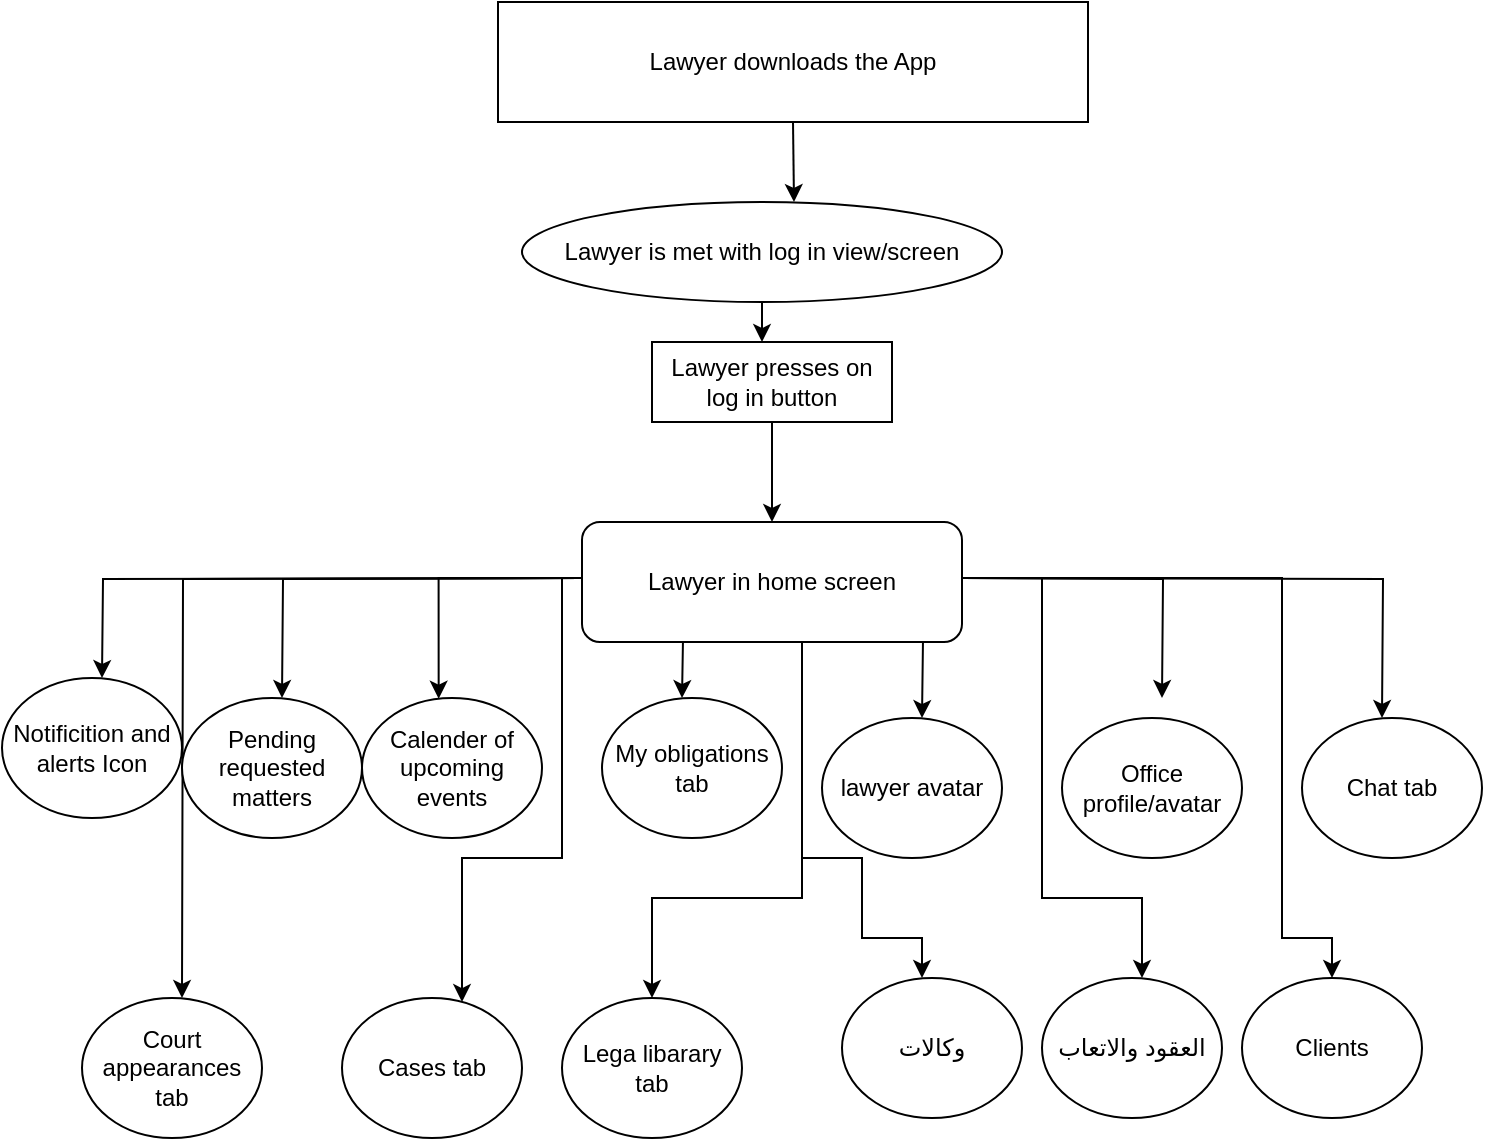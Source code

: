 <mxfile version="24.3.1" type="github" pages="10">
  <diagram name="BigPicture" id="qfa_Cv2fE3JtLc8KQ3pW">
    <mxGraphModel dx="989" dy="541" grid="1" gridSize="10" guides="1" tooltips="1" connect="1" arrows="1" fold="1" page="1" pageScale="1" pageWidth="850" pageHeight="1100" math="0" shadow="0">
      <root>
        <mxCell id="0" />
        <mxCell id="1" parent="0" />
        <mxCell id="ojkq9hHZAjixN1rS2joM-1" value="Lawyer downloads the App" style="rounded=0;whiteSpace=wrap;html=1;" vertex="1" parent="1">
          <mxGeometry x="278" y="20" width="295" height="60" as="geometry" />
        </mxCell>
        <mxCell id="ojkq9hHZAjixN1rS2joM-2" value="" style="endArrow=classic;html=1;rounded=0;exitX=0.5;exitY=1;exitDx=0;exitDy=0;" edge="1" parent="1" source="ojkq9hHZAjixN1rS2joM-1">
          <mxGeometry width="50" height="50" relative="1" as="geometry">
            <mxPoint x="410" y="160" as="sourcePoint" />
            <mxPoint x="426" y="120" as="targetPoint" />
          </mxGeometry>
        </mxCell>
        <mxCell id="ojkq9hHZAjixN1rS2joM-3" value="Lawyer is met with log in view/screen" style="ellipse;whiteSpace=wrap;html=1;" vertex="1" parent="1">
          <mxGeometry x="290" y="120" width="240" height="50" as="geometry" />
        </mxCell>
        <mxCell id="U8OB6Dw8a2SlmDT38R1X-1" value="" style="endArrow=classic;html=1;rounded=0;exitX=0.5;exitY=1;exitDx=0;exitDy=0;" edge="1" parent="1" source="ojkq9hHZAjixN1rS2joM-3">
          <mxGeometry width="50" height="50" relative="1" as="geometry">
            <mxPoint x="410" y="290" as="sourcePoint" />
            <mxPoint x="410" y="190" as="targetPoint" />
          </mxGeometry>
        </mxCell>
        <mxCell id="U8OB6Dw8a2SlmDT38R1X-17" style="edgeStyle=orthogonalEdgeStyle;rounded=0;orthogonalLoop=1;jettySize=auto;html=1;" edge="1" parent="1">
          <mxGeometry relative="1" as="geometry">
            <mxPoint x="80" y="358" as="targetPoint" />
            <mxPoint x="320" y="308" as="sourcePoint" />
          </mxGeometry>
        </mxCell>
        <mxCell id="U8OB6Dw8a2SlmDT38R1X-18" style="edgeStyle=orthogonalEdgeStyle;rounded=0;orthogonalLoop=1;jettySize=auto;html=1;" edge="1" parent="1">
          <mxGeometry relative="1" as="geometry">
            <mxPoint x="170" y="368" as="targetPoint" />
            <mxPoint x="320" y="308" as="sourcePoint" />
          </mxGeometry>
        </mxCell>
        <mxCell id="U8OB6Dw8a2SlmDT38R1X-19" style="edgeStyle=orthogonalEdgeStyle;rounded=0;orthogonalLoop=1;jettySize=auto;html=1;entryX=0.426;entryY=0.005;entryDx=0;entryDy=0;entryPerimeter=0;" edge="1" parent="1" target="U8OB6Dw8a2SlmDT38R1X-22">
          <mxGeometry relative="1" as="geometry">
            <mxPoint x="250" y="368" as="targetPoint" />
            <mxPoint x="320" y="308" as="sourcePoint" />
            <Array as="points">
              <mxPoint x="248" y="308" />
            </Array>
          </mxGeometry>
        </mxCell>
        <mxCell id="U8OB6Dw8a2SlmDT38R1X-23" style="edgeStyle=orthogonalEdgeStyle;rounded=0;orthogonalLoop=1;jettySize=auto;html=1;" edge="1" parent="1">
          <mxGeometry relative="1" as="geometry">
            <mxPoint x="370" y="368" as="targetPoint" />
            <mxPoint x="415" y="338" as="sourcePoint" />
          </mxGeometry>
        </mxCell>
        <mxCell id="U8OB6Dw8a2SlmDT38R1X-25" style="edgeStyle=orthogonalEdgeStyle;rounded=0;orthogonalLoop=1;jettySize=auto;html=1;" edge="1" parent="1">
          <mxGeometry relative="1" as="geometry">
            <mxPoint x="490" y="378" as="targetPoint" />
            <mxPoint x="415" y="338" as="sourcePoint" />
          </mxGeometry>
        </mxCell>
        <mxCell id="U8OB6Dw8a2SlmDT38R1X-27" style="edgeStyle=orthogonalEdgeStyle;rounded=0;orthogonalLoop=1;jettySize=auto;html=1;" edge="1" parent="1">
          <mxGeometry relative="1" as="geometry">
            <mxPoint x="610" y="368" as="targetPoint" />
            <mxPoint x="510" y="308" as="sourcePoint" />
          </mxGeometry>
        </mxCell>
        <mxCell id="U8OB6Dw8a2SlmDT38R1X-29" style="edgeStyle=orthogonalEdgeStyle;rounded=0;orthogonalLoop=1;jettySize=auto;html=1;" edge="1" parent="1">
          <mxGeometry relative="1" as="geometry">
            <mxPoint x="720" y="378" as="targetPoint" />
            <mxPoint x="510" y="308" as="sourcePoint" />
          </mxGeometry>
        </mxCell>
        <mxCell id="U8OB6Dw8a2SlmDT38R1X-31" style="edgeStyle=orthogonalEdgeStyle;rounded=0;orthogonalLoop=1;jettySize=auto;html=1;" edge="1" parent="1">
          <mxGeometry relative="1" as="geometry">
            <mxPoint x="120" y="518" as="targetPoint" />
            <mxPoint x="320" y="308" as="sourcePoint" />
          </mxGeometry>
        </mxCell>
        <mxCell id="U8OB6Dw8a2SlmDT38R1X-35" style="edgeStyle=orthogonalEdgeStyle;rounded=0;orthogonalLoop=1;jettySize=auto;html=1;" edge="1" parent="1" target="U8OB6Dw8a2SlmDT38R1X-33">
          <mxGeometry relative="1" as="geometry">
            <mxPoint x="310" y="508" as="targetPoint" />
            <mxPoint x="320" y="308" as="sourcePoint" />
            <Array as="points">
              <mxPoint x="310" y="308" />
              <mxPoint x="310" y="448" />
              <mxPoint x="260" y="448" />
            </Array>
          </mxGeometry>
        </mxCell>
        <mxCell id="U8OB6Dw8a2SlmDT38R1X-37" style="edgeStyle=orthogonalEdgeStyle;rounded=0;orthogonalLoop=1;jettySize=auto;html=1;entryX=0.5;entryY=0;entryDx=0;entryDy=0;" edge="1" parent="1" target="U8OB6Dw8a2SlmDT38R1X-36">
          <mxGeometry relative="1" as="geometry">
            <mxPoint x="430" y="338" as="sourcePoint" />
            <Array as="points">
              <mxPoint x="430" y="468" />
              <mxPoint x="355" y="468" />
            </Array>
          </mxGeometry>
        </mxCell>
        <mxCell id="U8OB6Dw8a2SlmDT38R1X-38" style="edgeStyle=orthogonalEdgeStyle;rounded=0;orthogonalLoop=1;jettySize=auto;html=1;" edge="1" parent="1">
          <mxGeometry relative="1" as="geometry">
            <mxPoint x="490" y="508" as="targetPoint" />
            <mxPoint x="430" y="338" as="sourcePoint" />
            <Array as="points">
              <mxPoint x="430" y="448" />
              <mxPoint x="460" y="448" />
              <mxPoint x="460" y="488" />
              <mxPoint x="490" y="488" />
            </Array>
          </mxGeometry>
        </mxCell>
        <mxCell id="U8OB6Dw8a2SlmDT38R1X-41" style="edgeStyle=orthogonalEdgeStyle;rounded=0;orthogonalLoop=1;jettySize=auto;html=1;" edge="1" parent="1">
          <mxGeometry relative="1" as="geometry">
            <mxPoint x="600" y="508" as="targetPoint" />
            <mxPoint x="510" y="308" as="sourcePoint" />
            <Array as="points">
              <mxPoint x="550" y="308" />
              <mxPoint x="550" y="468" />
              <mxPoint x="600" y="468" />
            </Array>
          </mxGeometry>
        </mxCell>
        <mxCell id="U8OB6Dw8a2SlmDT38R1X-43" style="edgeStyle=orthogonalEdgeStyle;rounded=0;orthogonalLoop=1;jettySize=auto;html=1;entryX=0.5;entryY=0;entryDx=0;entryDy=0;" edge="1" parent="1" target="U8OB6Dw8a2SlmDT38R1X-44">
          <mxGeometry relative="1" as="geometry">
            <mxPoint x="670" y="478" as="targetPoint" />
            <mxPoint x="510" y="308" as="sourcePoint" />
            <Array as="points">
              <mxPoint x="670" y="308" />
              <mxPoint x="670" y="488" />
              <mxPoint x="695" y="488" />
            </Array>
          </mxGeometry>
        </mxCell>
        <mxCell id="U8OB6Dw8a2SlmDT38R1X-2" value="Lawyer in home screen" style="rounded=1;whiteSpace=wrap;html=1;" vertex="1" parent="1">
          <mxGeometry x="320" y="280" width="190" height="60" as="geometry" />
        </mxCell>
        <mxCell id="U8OB6Dw8a2SlmDT38R1X-20" value="Notificition and alerts&lt;span style=&quot;background-color: initial;&quot;&gt;&amp;nbsp;Icon&lt;/span&gt;" style="ellipse;whiteSpace=wrap;html=1;" vertex="1" parent="1">
          <mxGeometry x="30" y="358" width="90" height="70" as="geometry" />
        </mxCell>
        <mxCell id="U8OB6Dw8a2SlmDT38R1X-21" value="Pending requested matters" style="ellipse;whiteSpace=wrap;html=1;" vertex="1" parent="1">
          <mxGeometry x="120" y="368" width="90" height="70" as="geometry" />
        </mxCell>
        <mxCell id="U8OB6Dw8a2SlmDT38R1X-22" value="Calender of upcoming events" style="ellipse;whiteSpace=wrap;html=1;" vertex="1" parent="1">
          <mxGeometry x="210" y="368" width="90" height="70" as="geometry" />
        </mxCell>
        <mxCell id="U8OB6Dw8a2SlmDT38R1X-24" value="My obligations tab" style="ellipse;whiteSpace=wrap;html=1;" vertex="1" parent="1">
          <mxGeometry x="330" y="368" width="90" height="70" as="geometry" />
        </mxCell>
        <mxCell id="U8OB6Dw8a2SlmDT38R1X-26" value="lawyer avatar" style="ellipse;whiteSpace=wrap;html=1;" vertex="1" parent="1">
          <mxGeometry x="440" y="378" width="90" height="70" as="geometry" />
        </mxCell>
        <mxCell id="U8OB6Dw8a2SlmDT38R1X-28" value="Office profile/avatar" style="ellipse;whiteSpace=wrap;html=1;" vertex="1" parent="1">
          <mxGeometry x="560" y="378" width="90" height="70" as="geometry" />
        </mxCell>
        <mxCell id="U8OB6Dw8a2SlmDT38R1X-30" value="Chat tab" style="ellipse;whiteSpace=wrap;html=1;" vertex="1" parent="1">
          <mxGeometry x="680" y="378" width="90" height="70" as="geometry" />
        </mxCell>
        <mxCell id="U8OB6Dw8a2SlmDT38R1X-32" value="Court appearances tab" style="ellipse;whiteSpace=wrap;html=1;" vertex="1" parent="1">
          <mxGeometry x="70" y="518" width="90" height="70" as="geometry" />
        </mxCell>
        <mxCell id="U8OB6Dw8a2SlmDT38R1X-33" value="Cases tab" style="ellipse;whiteSpace=wrap;html=1;" vertex="1" parent="1">
          <mxGeometry x="200" y="518" width="90" height="70" as="geometry" />
        </mxCell>
        <mxCell id="U8OB6Dw8a2SlmDT38R1X-36" value="Lega libarary tab" style="ellipse;whiteSpace=wrap;html=1;" vertex="1" parent="1">
          <mxGeometry x="310" y="518" width="90" height="70" as="geometry" />
        </mxCell>
        <mxCell id="U8OB6Dw8a2SlmDT38R1X-39" value="وكالات" style="ellipse;whiteSpace=wrap;html=1;" vertex="1" parent="1">
          <mxGeometry x="450" y="508" width="90" height="70" as="geometry" />
        </mxCell>
        <mxCell id="U8OB6Dw8a2SlmDT38R1X-42" value="العقود والاتعاب" style="ellipse;whiteSpace=wrap;html=1;" vertex="1" parent="1">
          <mxGeometry x="550" y="508" width="90" height="70" as="geometry" />
        </mxCell>
        <mxCell id="U8OB6Dw8a2SlmDT38R1X-44" value="Clients" style="ellipse;whiteSpace=wrap;html=1;" vertex="1" parent="1">
          <mxGeometry x="650" y="508" width="90" height="70" as="geometry" />
        </mxCell>
        <mxCell id="6so-Mpk-xU67bdG3NwsB-2" style="edgeStyle=orthogonalEdgeStyle;rounded=0;orthogonalLoop=1;jettySize=auto;html=1;entryX=0.5;entryY=0;entryDx=0;entryDy=0;" edge="1" parent="1" source="6so-Mpk-xU67bdG3NwsB-1" target="U8OB6Dw8a2SlmDT38R1X-2">
          <mxGeometry relative="1" as="geometry" />
        </mxCell>
        <mxCell id="6so-Mpk-xU67bdG3NwsB-1" value="Lawyer presses on log in button" style="rounded=0;whiteSpace=wrap;html=1;" vertex="1" parent="1">
          <mxGeometry x="355" y="190" width="120" height="40" as="geometry" />
        </mxCell>
      </root>
    </mxGraphModel>
  </diagram>
  <diagram id="qd-67gMuf_5tpacMDJPn" name="LogInScreen">
    <mxGraphModel dx="989" dy="541" grid="1" gridSize="10" guides="1" tooltips="1" connect="1" arrows="1" fold="1" page="1" pageScale="1" pageWidth="850" pageHeight="1100" math="0" shadow="0">
      <root>
        <mxCell id="0" />
        <mxCell id="1" parent="0" />
        <mxCell id="HKu93WFRqybVoLExcTC6-2" style="edgeStyle=orthogonalEdgeStyle;rounded=0;orthogonalLoop=1;jettySize=auto;html=1;" edge="1" parent="1" source="HKu93WFRqybVoLExcTC6-1">
          <mxGeometry relative="1" as="geometry">
            <mxPoint x="440" y="180" as="targetPoint" />
          </mxGeometry>
        </mxCell>
        <mxCell id="HKu93WFRqybVoLExcTC6-1" value="Lawyer is met with log in view/screen" style="rounded=1;whiteSpace=wrap;html=1;" vertex="1" parent="1">
          <mxGeometry x="290" y="40" width="300" height="60" as="geometry" />
        </mxCell>
        <mxCell id="HKu93WFRqybVoLExcTC6-9" value="Input fields" style="swimlane;whiteSpace=wrap;html=1;" vertex="1" parent="1">
          <mxGeometry x="340" y="180" width="200" height="70" as="geometry" />
        </mxCell>
        <mxCell id="HKu93WFRqybVoLExcTC6-10" value="username/email" style="text;html=1;align=center;verticalAlign=middle;resizable=0;points=[];autosize=1;strokeColor=none;fillColor=none;" vertex="1" parent="HKu93WFRqybVoLExcTC6-9">
          <mxGeometry x="2" y="30" width="110" height="30" as="geometry" />
        </mxCell>
        <mxCell id="HKu93WFRqybVoLExcTC6-12" value="Password" style="text;html=1;align=center;verticalAlign=middle;resizable=0;points=[];autosize=1;strokeColor=none;fillColor=none;" vertex="1" parent="HKu93WFRqybVoLExcTC6-9">
          <mxGeometry x="115" y="30" width="80" height="30" as="geometry" />
        </mxCell>
        <mxCell id="HKu93WFRqybVoLExcTC6-18" value="Directed to home page" style="ellipse;whiteSpace=wrap;html=1;" vertex="1" parent="1">
          <mxGeometry x="380" y="330" width="120" height="80" as="geometry" />
        </mxCell>
        <mxCell id="HKu93WFRqybVoLExcTC6-19" value="a" style="endArrow=classic;html=1;rounded=0;entryX=0.5;entryY=0;entryDx=0;entryDy=0;" edge="1" parent="1" target="HKu93WFRqybVoLExcTC6-18">
          <mxGeometry relative="1" as="geometry">
            <mxPoint x="430" y="250" as="sourcePoint" />
            <mxPoint x="490" y="300" as="targetPoint" />
          </mxGeometry>
        </mxCell>
        <mxCell id="HKu93WFRqybVoLExcTC6-20" value="press on log in button" style="edgeLabel;resizable=0;html=1;;align=center;verticalAlign=middle;" connectable="0" vertex="1" parent="HKu93WFRqybVoLExcTC6-19">
          <mxGeometry relative="1" as="geometry" />
        </mxCell>
      </root>
    </mxGraphModel>
  </diagram>
  <diagram id="vB9PxYqL_Lki10HVZCzh" name="MyObligationsTab">
    <mxGraphModel dx="1687" dy="922" grid="1" gridSize="10" guides="1" tooltips="1" connect="1" arrows="1" fold="1" page="1" pageScale="1" pageWidth="850" pageHeight="1100" math="0" shadow="0">
      <root>
        <mxCell id="0" />
        <mxCell id="1" parent="0" />
        <mxCell id="an7YgSU8Eb61kGIOMJFt-2" style="edgeStyle=orthogonalEdgeStyle;rounded=0;orthogonalLoop=1;jettySize=auto;html=1;" edge="1" parent="1" source="an7YgSU8Eb61kGIOMJFt-1">
          <mxGeometry relative="1" as="geometry">
            <mxPoint x="480.0" y="200" as="targetPoint" />
          </mxGeometry>
        </mxCell>
        <mxCell id="an7YgSU8Eb61kGIOMJFt-3" value="Presses on tab" style="edgeLabel;html=1;align=center;verticalAlign=middle;resizable=0;points=[];" vertex="1" connectable="0" parent="an7YgSU8Eb61kGIOMJFt-2">
          <mxGeometry x="-0.251" y="-1" relative="1" as="geometry">
            <mxPoint as="offset" />
          </mxGeometry>
        </mxCell>
        <mxCell id="an7YgSU8Eb61kGIOMJFt-1" value="My Obligations Tab&amp;nbsp;" style="rounded=1;whiteSpace=wrap;html=1;" vertex="1" parent="1">
          <mxGeometry x="365" y="30" width="215" height="60" as="geometry" />
        </mxCell>
        <mxCell id="an7YgSU8Eb61kGIOMJFt-6" style="edgeStyle=orthogonalEdgeStyle;rounded=0;orthogonalLoop=1;jettySize=auto;html=1;" edge="1" parent="1" source="an7YgSU8Eb61kGIOMJFt-5">
          <mxGeometry relative="1" as="geometry">
            <mxPoint x="480.0" y="390.0" as="targetPoint" />
          </mxGeometry>
        </mxCell>
        <mxCell id="an7YgSU8Eb61kGIOMJFt-7" value="presses on a matter" style="edgeLabel;html=1;align=center;verticalAlign=middle;resizable=0;points=[];" vertex="1" connectable="0" parent="an7YgSU8Eb61kGIOMJFt-6">
          <mxGeometry x="-0.19" y="1" relative="1" as="geometry">
            <mxPoint as="offset" />
          </mxGeometry>
        </mxCell>
        <mxCell id="an7YgSU8Eb61kGIOMJFt-5" value="See all requested matters&lt;div&gt;&lt;br&gt;&lt;/div&gt;&lt;div&gt;matter label&lt;/div&gt;&lt;div&gt;matter status&lt;/div&gt;&lt;div&gt;due date&lt;/div&gt;&lt;div&gt;&lt;br&gt;&lt;/div&gt;" style="rounded=1;whiteSpace=wrap;html=1;" vertex="1" parent="1">
          <mxGeometry x="365" y="200" width="245" height="110" as="geometry" />
        </mxCell>
        <mxCell id="an7YgSU8Eb61kGIOMJFt-9" style="edgeStyle=orthogonalEdgeStyle;rounded=0;orthogonalLoop=1;jettySize=auto;html=1;" edge="1" parent="1" source="an7YgSU8Eb61kGIOMJFt-8">
          <mxGeometry relative="1" as="geometry">
            <mxPoint x="210" y="640" as="targetPoint" />
            <Array as="points">
              <mxPoint x="160" y="480" />
              <mxPoint x="160" y="600" />
              <mxPoint x="210" y="600" />
            </Array>
          </mxGeometry>
        </mxCell>
        <mxCell id="an7YgSU8Eb61kGIOMJFt-14" value="Presses on Accept/Decline button" style="edgeLabel;html=1;align=center;verticalAlign=middle;resizable=0;points=[];" vertex="1" connectable="0" parent="an7YgSU8Eb61kGIOMJFt-9">
          <mxGeometry x="-0.343" relative="1" as="geometry">
            <mxPoint x="-15" as="offset" />
          </mxGeometry>
        </mxCell>
        <mxCell id="an7YgSU8Eb61kGIOMJFt-29" value="Presses on Decline" style="edgeLabel;html=1;align=center;verticalAlign=middle;resizable=0;points=[];" vertex="1" connectable="0" parent="an7YgSU8Eb61kGIOMJFt-9">
          <mxGeometry x="0.654" y="4" relative="1" as="geometry">
            <mxPoint as="offset" />
          </mxGeometry>
        </mxCell>
        <mxCell id="an7YgSU8Eb61kGIOMJFt-10" style="edgeStyle=orthogonalEdgeStyle;rounded=0;orthogonalLoop=1;jettySize=auto;html=1;" edge="1" parent="1" source="an7YgSU8Eb61kGIOMJFt-8">
          <mxGeometry relative="1" as="geometry">
            <mxPoint x="510" y="630" as="targetPoint" />
          </mxGeometry>
        </mxCell>
        <mxCell id="an7YgSU8Eb61kGIOMJFt-19" value="Presses on Chat button" style="edgeLabel;html=1;align=center;verticalAlign=middle;resizable=0;points=[];" vertex="1" connectable="0" parent="an7YgSU8Eb61kGIOMJFt-10">
          <mxGeometry x="0.053" y="-1" relative="1" as="geometry">
            <mxPoint as="offset" />
          </mxGeometry>
        </mxCell>
        <mxCell id="an7YgSU8Eb61kGIOMJFt-11" style="edgeStyle=orthogonalEdgeStyle;rounded=0;orthogonalLoop=1;jettySize=auto;html=1;" edge="1" parent="1" source="an7YgSU8Eb61kGIOMJFt-8">
          <mxGeometry relative="1" as="geometry">
            <mxPoint x="750" y="600" as="targetPoint" />
          </mxGeometry>
        </mxCell>
        <mxCell id="an7YgSU8Eb61kGIOMJFt-20" value="Presses on Call button" style="edgeLabel;html=1;align=center;verticalAlign=middle;resizable=0;points=[];" vertex="1" connectable="0" parent="an7YgSU8Eb61kGIOMJFt-11">
          <mxGeometry x="0.359" y="1" relative="1" as="geometry">
            <mxPoint as="offset" />
          </mxGeometry>
        </mxCell>
        <mxCell id="an7YgSU8Eb61kGIOMJFt-15" style="edgeStyle=orthogonalEdgeStyle;rounded=0;orthogonalLoop=1;jettySize=auto;html=1;" edge="1" parent="1" source="an7YgSU8Eb61kGIOMJFt-8">
          <mxGeometry relative="1" as="geometry">
            <mxPoint x="350" y="630" as="targetPoint" />
            <Array as="points">
              <mxPoint x="310" y="490" />
              <mxPoint x="310" y="610" />
            </Array>
          </mxGeometry>
        </mxCell>
        <mxCell id="an7YgSU8Eb61kGIOMJFt-16" value="Presses on change status button" style="edgeLabel;html=1;align=center;verticalAlign=middle;resizable=0;points=[];" vertex="1" connectable="0" parent="an7YgSU8Eb61kGIOMJFt-15">
          <mxGeometry x="0.208" y="1" relative="1" as="geometry">
            <mxPoint x="-31" y="-11" as="offset" />
          </mxGeometry>
        </mxCell>
        <mxCell id="an7YgSU8Eb61kGIOMJFt-8" value="See matter details&lt;div&gt;&lt;br&gt;&lt;/div&gt;&lt;div&gt;matter label&lt;/div&gt;&lt;div&gt;matter status&lt;/div&gt;&lt;div&gt;due date&lt;/div&gt;&lt;div&gt;matter details&amp;nbsp;&lt;/div&gt;&lt;div&gt;documents (If it exists in the first place)&lt;/div&gt;&lt;div&gt;client details (If it is coming from a client)&lt;/div&gt;&lt;div&gt;Accept or Decline &lt;b&gt;&lt;i&gt;BUTTON (IF this is the first time)&lt;/i&gt;&lt;/b&gt;&lt;br&gt;Change status &lt;b style=&quot;&quot;&gt;&lt;i style=&quot;&quot;&gt;BUTTON&lt;br&gt;&lt;/i&gt;&lt;/b&gt;Chat with client&amp;nbsp;&lt;b&gt;&lt;i&gt;BUTTON (If it were from a client)&lt;/i&gt;&lt;/b&gt;&lt;/div&gt;&lt;div&gt;Chat with manager &lt;b style=&quot;font-style: italic;&quot;&gt;BUTTON&lt;/b&gt;&lt;br&gt;Call client&amp;nbsp;&lt;i style=&quot;&quot;&gt;&lt;b style=&quot;&quot;&gt;BUTTON (If it were coming from a client)&lt;/b&gt;&lt;/i&gt;&lt;/div&gt;&lt;div&gt;&lt;br&gt;&lt;br&gt;&lt;/div&gt;&lt;div&gt;&lt;br&gt;&lt;/div&gt;" style="rounded=1;whiteSpace=wrap;html=1;" vertex="1" parent="1">
          <mxGeometry x="360" y="400" width="280" height="180" as="geometry" />
        </mxCell>
        <mxCell id="an7YgSU8Eb61kGIOMJFt-21" style="edgeStyle=orthogonalEdgeStyle;rounded=0;orthogonalLoop=1;jettySize=auto;html=1;exitX=0.5;exitY=0;exitDx=0;exitDy=0;" edge="1" parent="1">
          <mxGeometry relative="1" as="geometry">
            <mxPoint x="70" y="640" as="targetPoint" />
            <mxPoint x="160" y="570" as="sourcePoint" />
          </mxGeometry>
        </mxCell>
        <mxCell id="an7YgSU8Eb61kGIOMJFt-27" value="presses on Accept" style="edgeLabel;html=1;align=center;verticalAlign=middle;resizable=0;points=[];" vertex="1" connectable="0" parent="an7YgSU8Eb61kGIOMJFt-21">
          <mxGeometry x="-0.447" y="1" relative="1" as="geometry">
            <mxPoint x="-26" as="offset" />
          </mxGeometry>
        </mxCell>
        <mxCell id="an7YgSU8Eb61kGIOMJFt-22" value="The request will be accepted and status of matter will change to &lt;i&gt;&lt;b&gt;In Progress&lt;/b&gt;&lt;/i&gt;" style="ellipse;whiteSpace=wrap;html=1;" vertex="1" parent="1">
          <mxGeometry x="10" y="640" width="120" height="80" as="geometry" />
        </mxCell>
        <mxCell id="an7YgSU8Eb61kGIOMJFt-23" value="Lawyer will call the client" style="ellipse;whiteSpace=wrap;html=1;" vertex="1" parent="1">
          <mxGeometry x="690" y="600" width="120" height="80" as="geometry" />
        </mxCell>
        <mxCell id="an7YgSU8Eb61kGIOMJFt-24" value="Lawyer will be directed to chat screen" style="ellipse;whiteSpace=wrap;html=1;" vertex="1" parent="1">
          <mxGeometry x="460" y="630" width="120" height="80" as="geometry" />
        </mxCell>
        <mxCell id="an7YgSU8Eb61kGIOMJFt-25" value="lawyer can choose between different status options (See status options page)" style="ellipse;whiteSpace=wrap;html=1;" vertex="1" parent="1">
          <mxGeometry x="290" y="630" width="150" height="120" as="geometry" />
        </mxCell>
        <mxCell id="an7YgSU8Eb61kGIOMJFt-30" style="edgeStyle=orthogonalEdgeStyle;rounded=0;orthogonalLoop=1;jettySize=auto;html=1;" edge="1" parent="1" source="an7YgSU8Eb61kGIOMJFt-26">
          <mxGeometry relative="1" as="geometry">
            <mxPoint x="200" y="760" as="targetPoint" />
          </mxGeometry>
        </mxCell>
        <mxCell id="an7YgSU8Eb61kGIOMJFt-26" value="Lawyer will be directed to response screen" style="ellipse;whiteSpace=wrap;html=1;" vertex="1" parent="1">
          <mxGeometry x="140" y="640" width="120" height="80" as="geometry" />
        </mxCell>
        <mxCell id="an7YgSU8Eb61kGIOMJFt-33" style="edgeStyle=orthogonalEdgeStyle;rounded=0;orthogonalLoop=1;jettySize=auto;html=1;" edge="1" parent="1" source="an7YgSU8Eb61kGIOMJFt-32">
          <mxGeometry relative="1" as="geometry">
            <mxPoint x="220" y="900" as="targetPoint" />
          </mxGeometry>
        </mxCell>
        <mxCell id="an7YgSU8Eb61kGIOMJFt-34" value="lawyer submits his decline response" style="edgeLabel;html=1;align=center;verticalAlign=middle;resizable=0;points=[];" vertex="1" connectable="0" parent="an7YgSU8Eb61kGIOMJFt-33">
          <mxGeometry x="-0.297" y="3" relative="1" as="geometry">
            <mxPoint as="offset" />
          </mxGeometry>
        </mxCell>
        <mxCell id="an7YgSU8Eb61kGIOMJFt-32" value="Lawyer should write a response message" style="ellipse;whiteSpace=wrap;html=1;" vertex="1" parent="1">
          <mxGeometry x="140" y="760" width="120" height="80" as="geometry" />
        </mxCell>
        <mxCell id="an7YgSU8Eb61kGIOMJFt-37" style="edgeStyle=orthogonalEdgeStyle;rounded=0;orthogonalLoop=1;jettySize=auto;html=1;" edge="1" parent="1" source="an7YgSU8Eb61kGIOMJFt-35" target="an7YgSU8Eb61kGIOMJFt-36">
          <mxGeometry relative="1" as="geometry" />
        </mxCell>
        <mxCell id="an7YgSU8Eb61kGIOMJFt-38" value="manager ressiinged the request to him again" style="edgeLabel;html=1;align=center;verticalAlign=middle;resizable=0;points=[];" vertex="1" connectable="0" parent="an7YgSU8Eb61kGIOMJFt-37">
          <mxGeometry x="-0.157" y="1" relative="1" as="geometry">
            <mxPoint as="offset" />
          </mxGeometry>
        </mxCell>
        <mxCell id="an7YgSU8Eb61kGIOMJFt-39" style="edgeStyle=orthogonalEdgeStyle;rounded=0;orthogonalLoop=1;jettySize=auto;html=1;" edge="1" parent="1" source="an7YgSU8Eb61kGIOMJFt-35">
          <mxGeometry relative="1" as="geometry">
            <mxPoint x="470.0" y="1160" as="targetPoint" />
          </mxGeometry>
        </mxCell>
        <mxCell id="an7YgSU8Eb61kGIOMJFt-41" value="manager reassignes the matter to different lawyer" style="edgeLabel;html=1;align=center;verticalAlign=middle;resizable=0;points=[];" vertex="1" connectable="0" parent="an7YgSU8Eb61kGIOMJFt-39">
          <mxGeometry x="-0.536" y="-6" relative="1" as="geometry">
            <mxPoint x="66" y="24" as="offset" />
          </mxGeometry>
        </mxCell>
        <mxCell id="an7YgSU8Eb61kGIOMJFt-35" value="Matter status will be changes to declined and manager recieves a response from lawyer which include the decline message" style="ellipse;whiteSpace=wrap;html=1;" vertex="1" parent="1">
          <mxGeometry x="150" y="900" width="180" height="140" as="geometry" />
        </mxCell>
        <mxCell id="an7YgSU8Eb61kGIOMJFt-43" style="edgeStyle=orthogonalEdgeStyle;rounded=0;orthogonalLoop=1;jettySize=auto;html=1;" edge="1" parent="1" source="an7YgSU8Eb61kGIOMJFt-36">
          <mxGeometry relative="1" as="geometry">
            <mxPoint x="150" y="1360" as="targetPoint" />
          </mxGeometry>
        </mxCell>
        <mxCell id="an7YgSU8Eb61kGIOMJFt-36" value="The matter status will change to again and be &lt;b&gt;&lt;i&gt;pending &lt;/i&gt;&lt;/b&gt;and accept and decline button will appear again" style="ellipse;whiteSpace=wrap;html=1;" vertex="1" parent="1">
          <mxGeometry x="60" y="1120" width="220" height="140" as="geometry" />
        </mxCell>
        <mxCell id="an7YgSU8Eb61kGIOMJFt-42" value="matter will change to &lt;b&gt;&lt;i style=&quot;&quot;&gt;Reassigned&lt;/i&gt;&lt;/b&gt;" style="ellipse;whiteSpace=wrap;html=1;" vertex="1" parent="1">
          <mxGeometry x="365" y="1150" width="205" height="140" as="geometry" />
        </mxCell>
        <mxCell id="an7YgSU8Eb61kGIOMJFt-47" value="Lawyer will have to choose between accepting the request or declinin it again" style="ellipse;whiteSpace=wrap;html=1;" vertex="1" parent="1">
          <mxGeometry x="60" y="1360" width="180" height="140" as="geometry" />
        </mxCell>
      </root>
    </mxGraphModel>
  </diagram>
  <diagram id="1YeC4Yh1tthFTek8SQ-O" name="NotificationIconOnHomeScreen">
    <mxGraphModel dx="1195" dy="653" grid="1" gridSize="10" guides="1" tooltips="1" connect="1" arrows="1" fold="1" page="1" pageScale="1" pageWidth="850" pageHeight="1100" math="0" shadow="0">
      <root>
        <mxCell id="0" />
        <mxCell id="1" parent="0" />
        <mxCell id="ASWgjVFXhZlvKHJxQjIa-4" style="edgeStyle=orthogonalEdgeStyle;rounded=0;orthogonalLoop=1;jettySize=auto;html=1;" edge="1" parent="1" source="ASWgjVFXhZlvKHJxQjIa-1" target="ASWgjVFXhZlvKHJxQjIa-3">
          <mxGeometry relative="1" as="geometry" />
        </mxCell>
        <mxCell id="ASWgjVFXhZlvKHJxQjIa-5" value="press on icon/tab" style="edgeLabel;html=1;align=center;verticalAlign=middle;resizable=0;points=[];" vertex="1" connectable="0" parent="ASWgjVFXhZlvKHJxQjIa-4">
          <mxGeometry x="-0.05" y="-1" relative="1" as="geometry">
            <mxPoint as="offset" />
          </mxGeometry>
        </mxCell>
        <mxCell id="ASWgjVFXhZlvKHJxQjIa-1" value="Noticificion and Alerts icon/tab" style="rounded=1;whiteSpace=wrap;html=1;" vertex="1" parent="1">
          <mxGeometry x="300" y="30" width="270" height="60" as="geometry" />
        </mxCell>
        <mxCell id="ASWgjVFXhZlvKHJxQjIa-3" value="Shows him a list of all prebious notificitons and alerts" style="ellipse;whiteSpace=wrap;html=1;" vertex="1" parent="1">
          <mxGeometry x="252.5" y="190" width="365" height="80" as="geometry" />
        </mxCell>
      </root>
    </mxGraphModel>
  </diagram>
  <diagram id="02cQYrzkD7kjJR5NdKWR" name="PendingRequestedMatterListOnHomeScreen">
    <mxGraphModel dx="989" dy="541" grid="1" gridSize="10" guides="1" tooltips="1" connect="1" arrows="1" fold="1" page="1" pageScale="1" pageWidth="850" pageHeight="1100" math="0" shadow="0">
      <root>
        <mxCell id="0" />
        <mxCell id="1" parent="0" />
        <mxCell id="FWdOmBq0298L3YVnmGbm-3" style="edgeStyle=orthogonalEdgeStyle;rounded=0;orthogonalLoop=1;jettySize=auto;html=1;" edge="1" parent="1" source="FWdOmBq0298L3YVnmGbm-1" target="FWdOmBq0298L3YVnmGbm-2">
          <mxGeometry relative="1" as="geometry" />
        </mxCell>
        <mxCell id="FWdOmBq0298L3YVnmGbm-1" value="Pending requested matters that will appear on home page" style="rounded=1;whiteSpace=wrap;html=1;" vertex="1" parent="1">
          <mxGeometry x="300" y="40" width="240" height="60" as="geometry" />
        </mxCell>
        <mxCell id="FWdOmBq0298L3YVnmGbm-2" value="This will show a neat list of all pending requested matters" style="ellipse;whiteSpace=wrap;html=1;" vertex="1" parent="1">
          <mxGeometry x="330" y="180" width="230" height="80" as="geometry" />
        </mxCell>
      </root>
    </mxGraphModel>
  </diagram>
  <diagram id="nPz2P4weThNj-ZQLh-7C" name="CalenderOfUpcomingEventsOnHomeScreen">
    <mxGraphModel dx="989" dy="541" grid="1" gridSize="10" guides="1" tooltips="1" connect="1" arrows="1" fold="1" page="1" pageScale="1" pageWidth="850" pageHeight="1100" math="0" shadow="0">
      <root>
        <mxCell id="0" />
        <mxCell id="1" parent="0" />
        <mxCell id="63YkR49iYC5HOKZPsaxn-1" value="Calender of upcoming events that will appear on lawyer home screen&lt;div&gt;&lt;br&gt;&lt;/div&gt;&lt;div&gt;This will just be a caleender component that will show each day and its associtated events&lt;/div&gt;" style="rounded=1;whiteSpace=wrap;html=1;" vertex="1" parent="1">
          <mxGeometry x="250" y="50" width="335" height="100" as="geometry" />
        </mxCell>
      </root>
    </mxGraphModel>
  </diagram>
  <diagram id="yd3h4MreGsYpXffv-J96" name="CourtAppearancesTab">
    <mxGraphModel dx="1434" dy="784" grid="1" gridSize="10" guides="1" tooltips="1" connect="1" arrows="1" fold="1" page="1" pageScale="1" pageWidth="850" pageHeight="1100" math="0" shadow="0">
      <root>
        <mxCell id="0" />
        <mxCell id="1" parent="0" />
        <mxCell id="6CxBVgeLKlaidHhjACgo-3" style="edgeStyle=orthogonalEdgeStyle;rounded=0;orthogonalLoop=1;jettySize=auto;html=1;" edge="1" parent="1" source="6CxBVgeLKlaidHhjACgo-1">
          <mxGeometry relative="1" as="geometry">
            <mxPoint x="440" y="140" as="targetPoint" />
            <Array as="points">
              <mxPoint x="425" y="125" />
              <mxPoint x="440" y="125" />
            </Array>
          </mxGeometry>
        </mxCell>
        <mxCell id="6CxBVgeLKlaidHhjACgo-4" value="presses on tab" style="edgeLabel;html=1;align=center;verticalAlign=middle;resizable=0;points=[];" vertex="1" connectable="0" parent="6CxBVgeLKlaidHhjACgo-3">
          <mxGeometry x="0.001" relative="1" as="geometry">
            <mxPoint as="offset" />
          </mxGeometry>
        </mxCell>
        <mxCell id="6CxBVgeLKlaidHhjACgo-1" value="Court appearances tab" style="rounded=1;whiteSpace=wrap;html=1;" vertex="1" parent="1">
          <mxGeometry x="305" y="20" width="240" height="60" as="geometry" />
        </mxCell>
        <mxCell id="BANRI4B3PuRLSDq20cbi-7" style="edgeStyle=orthogonalEdgeStyle;rounded=0;orthogonalLoop=1;jettySize=auto;html=1;" edge="1" parent="1" source="BANRI4B3PuRLSDq20cbi-1">
          <mxGeometry relative="1" as="geometry">
            <mxPoint x="425.0" y="330.0" as="targetPoint" />
          </mxGeometry>
        </mxCell>
        <mxCell id="BANRI4B3PuRLSDq20cbi-8" value="presses on one of them" style="edgeLabel;html=1;align=center;verticalAlign=middle;resizable=0;points=[];" vertex="1" connectable="0" parent="BANRI4B3PuRLSDq20cbi-7">
          <mxGeometry x="0.18" relative="1" as="geometry">
            <mxPoint as="offset" />
          </mxGeometry>
        </mxCell>
        <mxCell id="5_Dm7uW49cuyHY69q8R9-1" style="edgeStyle=orthogonalEdgeStyle;rounded=0;orthogonalLoop=1;jettySize=auto;html=1;" edge="1" parent="1" source="BANRI4B3PuRLSDq20cbi-1" target="BANRI4B3PuRLSDq20cbi-9">
          <mxGeometry relative="1" as="geometry" />
        </mxCell>
        <mxCell id="BANRI4B3PuRLSDq20cbi-1" value="List of all court apperances with each one has this as a titles&lt;br&gt;(This is basically Requested matter but filterd to be court appearances only !)" style="swimlane;whiteSpace=wrap;html=1;startSize=90;" vertex="1" parent="1">
          <mxGeometry x="305" y="130" width="240" height="200" as="geometry" />
        </mxCell>
        <mxCell id="BANRI4B3PuRLSDq20cbi-2" value="Client name" style="text;html=1;align=center;verticalAlign=middle;resizable=0;points=[];autosize=1;strokeColor=none;fillColor=none;" vertex="1" parent="BANRI4B3PuRLSDq20cbi-1">
          <mxGeometry x="20" y="120" width="90" height="30" as="geometry" />
        </mxCell>
        <mxCell id="BANRI4B3PuRLSDq20cbi-3" value="Case name" style="text;html=1;align=center;verticalAlign=middle;resizable=0;points=[];autosize=1;strokeColor=none;fillColor=none;" vertex="1" parent="BANRI4B3PuRLSDq20cbi-1">
          <mxGeometry x="135" y="160" width="80" height="30" as="geometry" />
        </mxCell>
        <mxCell id="BANRI4B3PuRLSDq20cbi-4" value="Case type" style="text;html=1;align=center;verticalAlign=middle;resizable=0;points=[];autosize=1;strokeColor=none;fillColor=none;" vertex="1" parent="BANRI4B3PuRLSDq20cbi-1">
          <mxGeometry x="5" y="150" width="80" height="30" as="geometry" />
        </mxCell>
        <mxCell id="BANRI4B3PuRLSDq20cbi-5" value="Date" style="text;html=1;align=center;verticalAlign=middle;resizable=0;points=[];autosize=1;strokeColor=none;fillColor=none;" vertex="1" parent="BANRI4B3PuRLSDq20cbi-1">
          <mxGeometry x="160" y="120" width="50" height="30" as="geometry" />
        </mxCell>
        <mxCell id="BANRI4B3PuRLSDq20cbi-21" style="edgeStyle=orthogonalEdgeStyle;rounded=0;orthogonalLoop=1;jettySize=auto;html=1;exitX=0.5;exitY=1;exitDx=0;exitDy=0;" edge="1" parent="1">
          <mxGeometry relative="1" as="geometry">
            <mxPoint x="260" y="651" as="targetPoint" />
            <mxPoint x="400" y="541" as="sourcePoint" />
            <Array as="points">
              <mxPoint x="400" y="561" />
              <mxPoint x="260" y="561" />
            </Array>
          </mxGeometry>
        </mxCell>
        <mxCell id="BANRI4B3PuRLSDq20cbi-26" value="presses on phone button" style="edgeLabel;html=1;align=center;verticalAlign=middle;resizable=0;points=[];" vertex="1" connectable="0" parent="BANRI4B3PuRLSDq20cbi-21">
          <mxGeometry x="0.451" relative="1" as="geometry">
            <mxPoint as="offset" />
          </mxGeometry>
        </mxCell>
        <mxCell id="BANRI4B3PuRLSDq20cbi-24" style="edgeStyle=orthogonalEdgeStyle;rounded=0;orthogonalLoop=1;jettySize=auto;html=1;" edge="1" parent="1">
          <mxGeometry relative="1" as="geometry">
            <mxPoint x="620.0" y="591" as="targetPoint" />
            <mxPoint x="445" y="551" as="sourcePoint" />
          </mxGeometry>
        </mxCell>
        <mxCell id="BANRI4B3PuRLSDq20cbi-25" value="presses on chat button" style="edgeLabel;html=1;align=center;verticalAlign=middle;resizable=0;points=[];" vertex="1" connectable="0" parent="BANRI4B3PuRLSDq20cbi-24">
          <mxGeometry x="0.091" y="2" relative="1" as="geometry">
            <mxPoint as="offset" />
          </mxGeometry>
        </mxCell>
        <mxCell id="BANRI4B3PuRLSDq20cbi-9" value="List of details of this specifc court appearance" style="swimlane;whiteSpace=wrap;html=1;startSize=40;" vertex="1" parent="1">
          <mxGeometry x="210" y="375" width="470" height="170" as="geometry" />
        </mxCell>
        <mxCell id="BANRI4B3PuRLSDq20cbi-10" value="Client name" style="text;html=1;align=center;verticalAlign=middle;resizable=0;points=[];autosize=1;strokeColor=none;fillColor=none;" vertex="1" parent="BANRI4B3PuRLSDq20cbi-9">
          <mxGeometry y="56" width="90" height="30" as="geometry" />
        </mxCell>
        <mxCell id="BANRI4B3PuRLSDq20cbi-11" value="Case name" style="text;html=1;align=center;verticalAlign=middle;resizable=0;points=[];autosize=1;strokeColor=none;fillColor=none;" vertex="1" parent="BANRI4B3PuRLSDq20cbi-9">
          <mxGeometry x="105" y="56" width="80" height="30" as="geometry" />
        </mxCell>
        <mxCell id="BANRI4B3PuRLSDq20cbi-12" value="Case type" style="text;html=1;align=center;verticalAlign=middle;resizable=0;points=[];autosize=1;strokeColor=none;fillColor=none;" vertex="1" parent="BANRI4B3PuRLSDq20cbi-9">
          <mxGeometry x="10" y="96" width="80" height="30" as="geometry" />
        </mxCell>
        <mxCell id="BANRI4B3PuRLSDq20cbi-13" value="Case (matter requested) status" style="text;html=1;align=center;verticalAlign=middle;resizable=0;points=[];autosize=1;strokeColor=none;fillColor=none;" vertex="1" parent="BANRI4B3PuRLSDq20cbi-9">
          <mxGeometry x="5" y="126" width="190" height="30" as="geometry" />
        </mxCell>
        <mxCell id="BANRI4B3PuRLSDq20cbi-15" value="Documents" style="text;html=1;align=center;verticalAlign=middle;resizable=0;points=[];autosize=1;strokeColor=none;fillColor=none;" vertex="1" parent="BANRI4B3PuRLSDq20cbi-9">
          <mxGeometry x="205" y="56" width="80" height="30" as="geometry" />
        </mxCell>
        <mxCell id="BANRI4B3PuRLSDq20cbi-16" value="Date" style="text;html=1;align=center;verticalAlign=middle;resizable=0;points=[];autosize=1;strokeColor=none;fillColor=none;" vertex="1" parent="BANRI4B3PuRLSDq20cbi-9">
          <mxGeometry x="100" y="96" width="50" height="30" as="geometry" />
        </mxCell>
        <mxCell id="BANRI4B3PuRLSDq20cbi-19" value="&lt;span style=&quot;text-wrap: nowrap;&quot;&gt;Button to chat with client&lt;/span&gt;" style="ellipse;whiteSpace=wrap;html=1;" vertex="1" parent="BANRI4B3PuRLSDq20cbi-9">
          <mxGeometry x="195" y="106" width="150" height="40" as="geometry" />
        </mxCell>
        <mxCell id="BANRI4B3PuRLSDq20cbi-20" value="&lt;span style=&quot;text-wrap: nowrap;&quot;&gt;button with his phone to call&lt;/span&gt;" style="ellipse;whiteSpace=wrap;html=1;" vertex="1" parent="BANRI4B3PuRLSDq20cbi-9">
          <mxGeometry x="285" y="56" width="155" height="50" as="geometry" />
        </mxCell>
        <mxCell id="BANRI4B3PuRLSDq20cbi-27" value="Will be directed to chat screen of that client" style="ellipse;whiteSpace=wrap;html=1;" vertex="1" parent="1">
          <mxGeometry x="550" y="591" width="120" height="80" as="geometry" />
        </mxCell>
        <mxCell id="BANRI4B3PuRLSDq20cbi-29" value="Will call the client" style="ellipse;whiteSpace=wrap;html=1;" vertex="1" parent="1">
          <mxGeometry x="200" y="645" width="120" height="80" as="geometry" />
        </mxCell>
      </root>
    </mxGraphModel>
  </diagram>
  <diagram id="o4eWCaPZH1iIU81kkOMP" name="CasesTab">
    <mxGraphModel dx="1195" dy="1753" grid="1" gridSize="10" guides="1" tooltips="1" connect="1" arrows="1" fold="1" page="1" pageScale="1" pageWidth="850" pageHeight="1100" math="0" shadow="0">
      <root>
        <mxCell id="0" />
        <mxCell id="1" parent="0" />
        <mxCell id="u8gE5cJCFmeRdciznojL-3" style="edgeStyle=orthogonalEdgeStyle;rounded=0;orthogonalLoop=1;jettySize=auto;html=1;" edge="1" parent="1" source="u8gE5cJCFmeRdciznojL-2">
          <mxGeometry relative="1" as="geometry">
            <mxPoint x="452.5" y="-920" as="targetPoint" />
          </mxGeometry>
        </mxCell>
        <mxCell id="u8gE5cJCFmeRdciznojL-4" value="presses on tab" style="edgeLabel;html=1;align=center;verticalAlign=middle;resizable=0;points=[];" vertex="1" connectable="0" parent="u8gE5cJCFmeRdciznojL-3">
          <mxGeometry x="-0.039" y="1" relative="1" as="geometry">
            <mxPoint as="offset" />
          </mxGeometry>
        </mxCell>
        <mxCell id="u8gE5cJCFmeRdciznojL-2" value="Cases tab" style="rounded=1;whiteSpace=wrap;html=1;" vertex="1" parent="1">
          <mxGeometry x="365" y="-1070" width="175" height="60" as="geometry" />
        </mxCell>
        <mxCell id="u8gE5cJCFmeRdciznojL-7" style="edgeStyle=orthogonalEdgeStyle;rounded=0;orthogonalLoop=1;jettySize=auto;html=1;" edge="1" parent="1" source="u8gE5cJCFmeRdciznojL-5">
          <mxGeometry relative="1" as="geometry">
            <mxPoint x="455.94" y="-710.0" as="targetPoint" />
          </mxGeometry>
        </mxCell>
        <mxCell id="u8gE5cJCFmeRdciznojL-8" value="Presses on a case" style="edgeLabel;html=1;align=center;verticalAlign=middle;resizable=0;points=[];" vertex="1" connectable="0" parent="u8gE5cJCFmeRdciznojL-7">
          <mxGeometry x="-0.079" y="3" relative="1" as="geometry">
            <mxPoint as="offset" />
          </mxGeometry>
        </mxCell>
        <mxCell id="u8gE5cJCFmeRdciznojL-5" value="&lt;b&gt;&lt;u style=&quot;&quot;&gt;List of all his Cases (This is basiaclly requested matters but filtered to be the cases only!):&lt;/u&gt;&lt;/b&gt;&lt;div&gt;&lt;br&gt;&lt;div&gt;Case name&lt;/div&gt;&lt;div&gt;Case type&lt;/div&gt;&lt;div&gt;Date&lt;/div&gt;&lt;div&gt;Case status&lt;/div&gt;&lt;div&gt;Client name&lt;/div&gt;&lt;div&gt;&lt;br&gt;&lt;/div&gt;&lt;/div&gt;" style="rounded=0;whiteSpace=wrap;html=1;" vertex="1" parent="1">
          <mxGeometry x="351.88" y="-920" width="218.12" height="130" as="geometry" />
        </mxCell>
        <mxCell id="0uRmUdM1VJDFg4T99Aqy-1" style="edgeStyle=orthogonalEdgeStyle;rounded=0;orthogonalLoop=1;jettySize=auto;html=1;" edge="1" parent="1" source="u8gE5cJCFmeRdciznojL-9">
          <mxGeometry relative="1" as="geometry">
            <mxPoint x="474.22" y="-460" as="targetPoint" />
          </mxGeometry>
        </mxCell>
        <mxCell id="0uRmUdM1VJDFg4T99Aqy-2" value="Presses on Change Case status" style="edgeLabel;html=1;align=center;verticalAlign=middle;resizable=0;points=[];" vertex="1" connectable="0" parent="0uRmUdM1VJDFg4T99Aqy-1">
          <mxGeometry x="-0.081" y="5" relative="1" as="geometry">
            <mxPoint as="offset" />
          </mxGeometry>
        </mxCell>
        <mxCell id="u8gE5cJCFmeRdciznojL-9" value="&lt;b&gt;&lt;u&gt;Case details:&lt;/u&gt;&lt;/b&gt;&lt;div&gt;&lt;br&gt;&lt;/div&gt;&lt;div&gt;Client name&lt;/div&gt;&lt;div&gt;Documents&lt;/div&gt;&lt;div&gt;&lt;div&gt;Case name&lt;/div&gt;&lt;div&gt;Case type&lt;/div&gt;&lt;div&gt;Date&lt;/div&gt;&lt;div&gt;Change Case status &lt;b&gt;BUTTON&lt;/b&gt;&lt;br&gt;Other Case details...&lt;/div&gt;&lt;div&gt;&lt;br&gt;&lt;/div&gt;&lt;/div&gt;" style="rounded=0;whiteSpace=wrap;html=1;" vertex="1" parent="1">
          <mxGeometry x="348.44" y="-710" width="251.56" height="150" as="geometry" />
        </mxCell>
        <mxCell id="0uRmUdM1VJDFg4T99Aqy-3" value="He can choose from one of the options of the case status" style="ellipse;whiteSpace=wrap;html=1;" vertex="1" parent="1">
          <mxGeometry x="358.05" y="-460" width="205.78" height="80" as="geometry" />
        </mxCell>
      </root>
    </mxGraphModel>
  </diagram>
  <diagram id="5NYz7rUN1qP0UXrjjofT" name="LegalLibarary">
    <mxGraphModel dx="1195" dy="653" grid="1" gridSize="10" guides="1" tooltips="1" connect="1" arrows="1" fold="1" page="1" pageScale="1" pageWidth="850" pageHeight="1100" math="0" shadow="0">
      <root>
        <mxCell id="0" />
        <mxCell id="1" parent="0" />
        <mxCell id="ANUISggjgj92GwqNjs7i-2" style="edgeStyle=orthogonalEdgeStyle;rounded=0;orthogonalLoop=1;jettySize=auto;html=1;" edge="1" parent="1" source="ANUISggjgj92GwqNjs7i-1">
          <mxGeometry relative="1" as="geometry">
            <mxPoint x="475" y="210" as="targetPoint" />
          </mxGeometry>
        </mxCell>
        <mxCell id="ANUISggjgj92GwqNjs7i-3" value="Presses on tab" style="edgeLabel;html=1;align=center;verticalAlign=middle;resizable=0;points=[];" vertex="1" connectable="0" parent="ANUISggjgj92GwqNjs7i-2">
          <mxGeometry x="-0.026" y="-2" relative="1" as="geometry">
            <mxPoint as="offset" />
          </mxGeometry>
        </mxCell>
        <mxCell id="ANUISggjgj92GwqNjs7i-1" value="Legal Libaray Tab" style="rounded=1;whiteSpace=wrap;html=1;" vertex="1" parent="1">
          <mxGeometry x="380" y="30" width="190" height="60" as="geometry" />
        </mxCell>
        <mxCell id="ANUISggjgj92GwqNjs7i-6" style="edgeStyle=orthogonalEdgeStyle;rounded=0;orthogonalLoop=1;jettySize=auto;html=1;" edge="1" parent="1" source="ANUISggjgj92GwqNjs7i-5">
          <mxGeometry relative="1" as="geometry">
            <mxPoint x="450.0" y="420.0" as="targetPoint" />
          </mxGeometry>
        </mxCell>
        <mxCell id="ANUISggjgj92GwqNjs7i-7" value="Presses on one of the clients" style="edgeLabel;html=1;align=center;verticalAlign=middle;resizable=0;points=[];" vertex="1" connectable="0" parent="ANUISggjgj92GwqNjs7i-6">
          <mxGeometry x="-0.046" y="3" relative="1" as="geometry">
            <mxPoint as="offset" />
          </mxGeometry>
        </mxCell>
        <mxCell id="ANUISggjgj92GwqNjs7i-5" value="&lt;b&gt;&lt;u&gt;See a list of clients:&lt;/u&gt;&lt;/b&gt;&lt;div&gt;&lt;b&gt;&lt;u&gt;&lt;br&gt;&lt;/u&gt;&lt;/b&gt;&lt;div&gt;Client name&amp;nbsp;&lt;/div&gt;&lt;div&gt;Requeted matter&lt;/div&gt;&lt;/div&gt;" style="rounded=1;whiteSpace=wrap;html=1;" vertex="1" parent="1">
          <mxGeometry x="325" y="210" width="265" height="110" as="geometry" />
        </mxCell>
        <mxCell id="ANUISggjgj92GwqNjs7i-9" style="edgeStyle=orthogonalEdgeStyle;rounded=0;orthogonalLoop=1;jettySize=auto;html=1;" edge="1" parent="1" source="ANUISggjgj92GwqNjs7i-8">
          <mxGeometry relative="1" as="geometry">
            <mxPoint x="446.25" y="630" as="targetPoint" />
          </mxGeometry>
        </mxCell>
        <mxCell id="ANUISggjgj92GwqNjs7i-10" value="Presses on one of the documents" style="edgeLabel;html=1;align=center;verticalAlign=middle;resizable=0;points=[];" vertex="1" connectable="0" parent="ANUISggjgj92GwqNjs7i-9">
          <mxGeometry x="-0.12" relative="1" as="geometry">
            <mxPoint as="offset" />
          </mxGeometry>
        </mxCell>
        <mxCell id="ANUISggjgj92GwqNjs7i-8" value="&lt;u&gt;&lt;b&gt;See all the documets that belong to that user&lt;/b&gt;&lt;/u&gt;&lt;div&gt;&lt;br&gt;&lt;div&gt;Document label&lt;br&gt;Document&lt;/div&gt;&lt;div&gt;&lt;br&gt;&lt;/div&gt;&lt;/div&gt;" style="rounded=1;whiteSpace=wrap;html=1;" vertex="1" parent="1">
          <mxGeometry x="322.5" y="420" width="247.5" height="100" as="geometry" />
        </mxCell>
        <mxCell id="ANUISggjgj92GwqNjs7i-11" value="&lt;b&gt;&lt;u&gt;He will be taken into the pdf/(what ever format it is) file of that document&lt;/u&gt;&lt;/b&gt;&lt;br&gt;&lt;div&gt;&lt;div&gt;&lt;br&gt;&lt;/div&gt;&lt;/div&gt;" style="rounded=1;whiteSpace=wrap;html=1;" vertex="1" parent="1">
          <mxGeometry x="310" y="630" width="247.5" height="100" as="geometry" />
        </mxCell>
      </root>
    </mxGraphModel>
  </diagram>
  <diagram id="uOrQp1McR1hRLHqKMQ_T" name="Page-10">
    <mxGraphModel dx="1434" dy="784" grid="1" gridSize="10" guides="1" tooltips="1" connect="1" arrows="1" fold="1" page="1" pageScale="1" pageWidth="850" pageHeight="1100" math="0" shadow="0">
      <root>
        <mxCell id="0" />
        <mxCell id="1" parent="0" />
      </root>
    </mxGraphModel>
  </diagram>
</mxfile>

